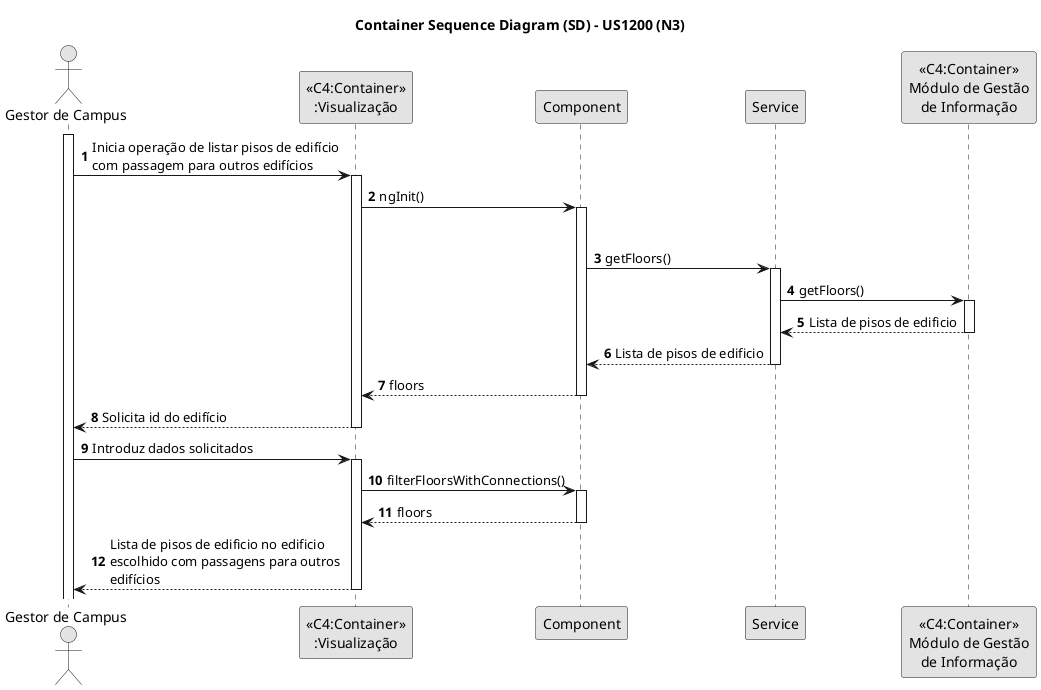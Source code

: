 @startuml
skinparam monochrome true
skinparam packageStyle rectangle
skinparam shadowing false

title Container Sequence Diagram (SD) - US1200 (N3)

autonumber

actor "Gestor de Campus"

activate "Gestor de Campus"
"Gestor de Campus" -> "<<C4:Container>>\n:Visualização": Inicia operação de listar pisos de edifício\ncom passagem para outros edifícios
activate "<<C4:Container>>\n:Visualização"
"<<C4:Container>>\n:Visualização" -> Component: ngInit()
activate Component
deactivate Service
Component -> Service : getFloors()
activate Service

Service -> "<<C4:Container>>\nMódulo de Gestão\nde Informação" : getFloors()
activate "<<C4:Container>>\nMódulo de Gestão\nde Informação"
"<<C4:Container>>\nMódulo de Gestão\nde Informação" --> Service: Lista de pisos de edificio
deactivate "<<C4:Container>>\nMódulo de Gestão\nde Informação"
Service --> Component: Lista de pisos de edificio
deactivate Service
Component --> "<<C4:Container>>\n:Visualização" : floors
deactivate Component

"<<C4:Container>>\n:Visualização" --> "Gestor de Campus": Solicita id do edifício
deactivate "<<C4:Container>>\n:Visualização"

"Gestor de Campus" -> "<<C4:Container>>\n:Visualização": Introduz dados solicitados
activate "<<C4:Container>>\n:Visualização"
"<<C4:Container>>\n:Visualização" -> Component : filterFloorsWithConnections()
activate Component
Component --> "<<C4:Container>>\n:Visualização" : floors
deactivate Component
deactivate "<<C4:Container>>\nMódulo de Gestão\nde Informação"
"Gestor de Campus" <-- "<<C4:Container>>\n:Visualização": Lista de pisos de edificio no edificio\nescolhido com passagens para outros\nedifícios
deactivate "<<C4:Container>>\n:Visualização"

@enduml
